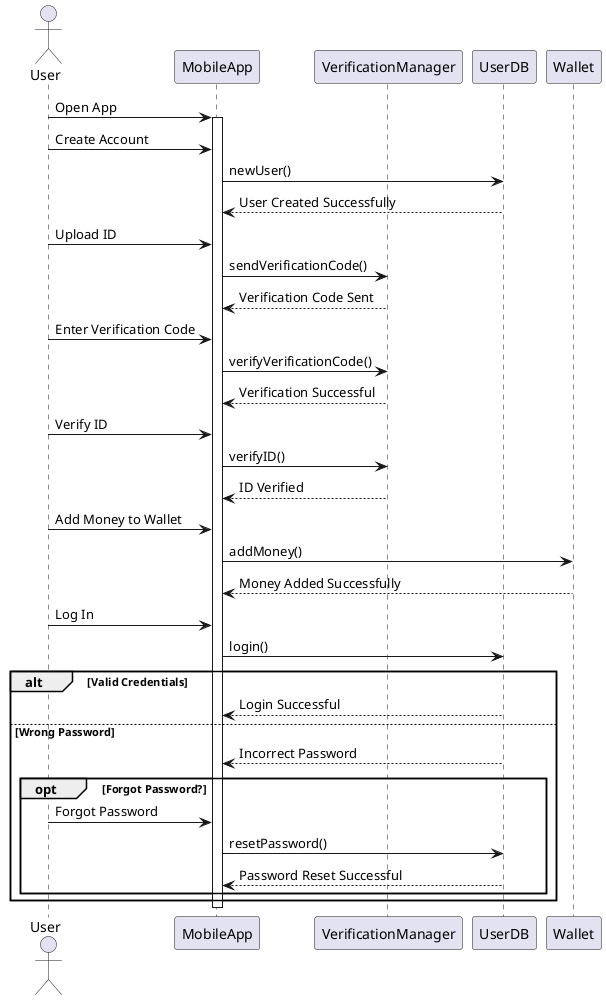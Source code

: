 @startuml

actor User
participant MobileApp
participant VerificationManager
participant UserDB
participant Wallet

User -> MobileApp: Open App
activate MobileApp

User -> MobileApp: Create Account
MobileApp -> UserDB: newUser()
UserDB --> MobileApp: User Created Successfully

User -> MobileApp: Upload ID
MobileApp -> VerificationManager: sendVerificationCode()
VerificationManager --> MobileApp: Verification Code Sent

User -> MobileApp: Enter Verification Code
MobileApp -> VerificationManager: verifyVerificationCode()
VerificationManager --> MobileApp: Verification Successful

User -> MobileApp: Verify ID
MobileApp -> VerificationManager: verifyID()
VerificationManager --> MobileApp: ID Verified

User -> MobileApp: Add Money to Wallet
MobileApp -> Wallet: addMoney()
Wallet --> MobileApp: Money Added Successfully

User -> MobileApp: Log In
MobileApp -> UserDB: login()
alt Valid Credentials
    UserDB --> MobileApp: Login Successful
else Wrong Password
    UserDB --> MobileApp: Incorrect Password
    opt Forgot Password?
        User -> MobileApp: Forgot Password
        MobileApp -> UserDB: resetPassword()
        UserDB --> MobileApp: Password Reset Successful
    end
end

deactivate MobileApp

@enduml
